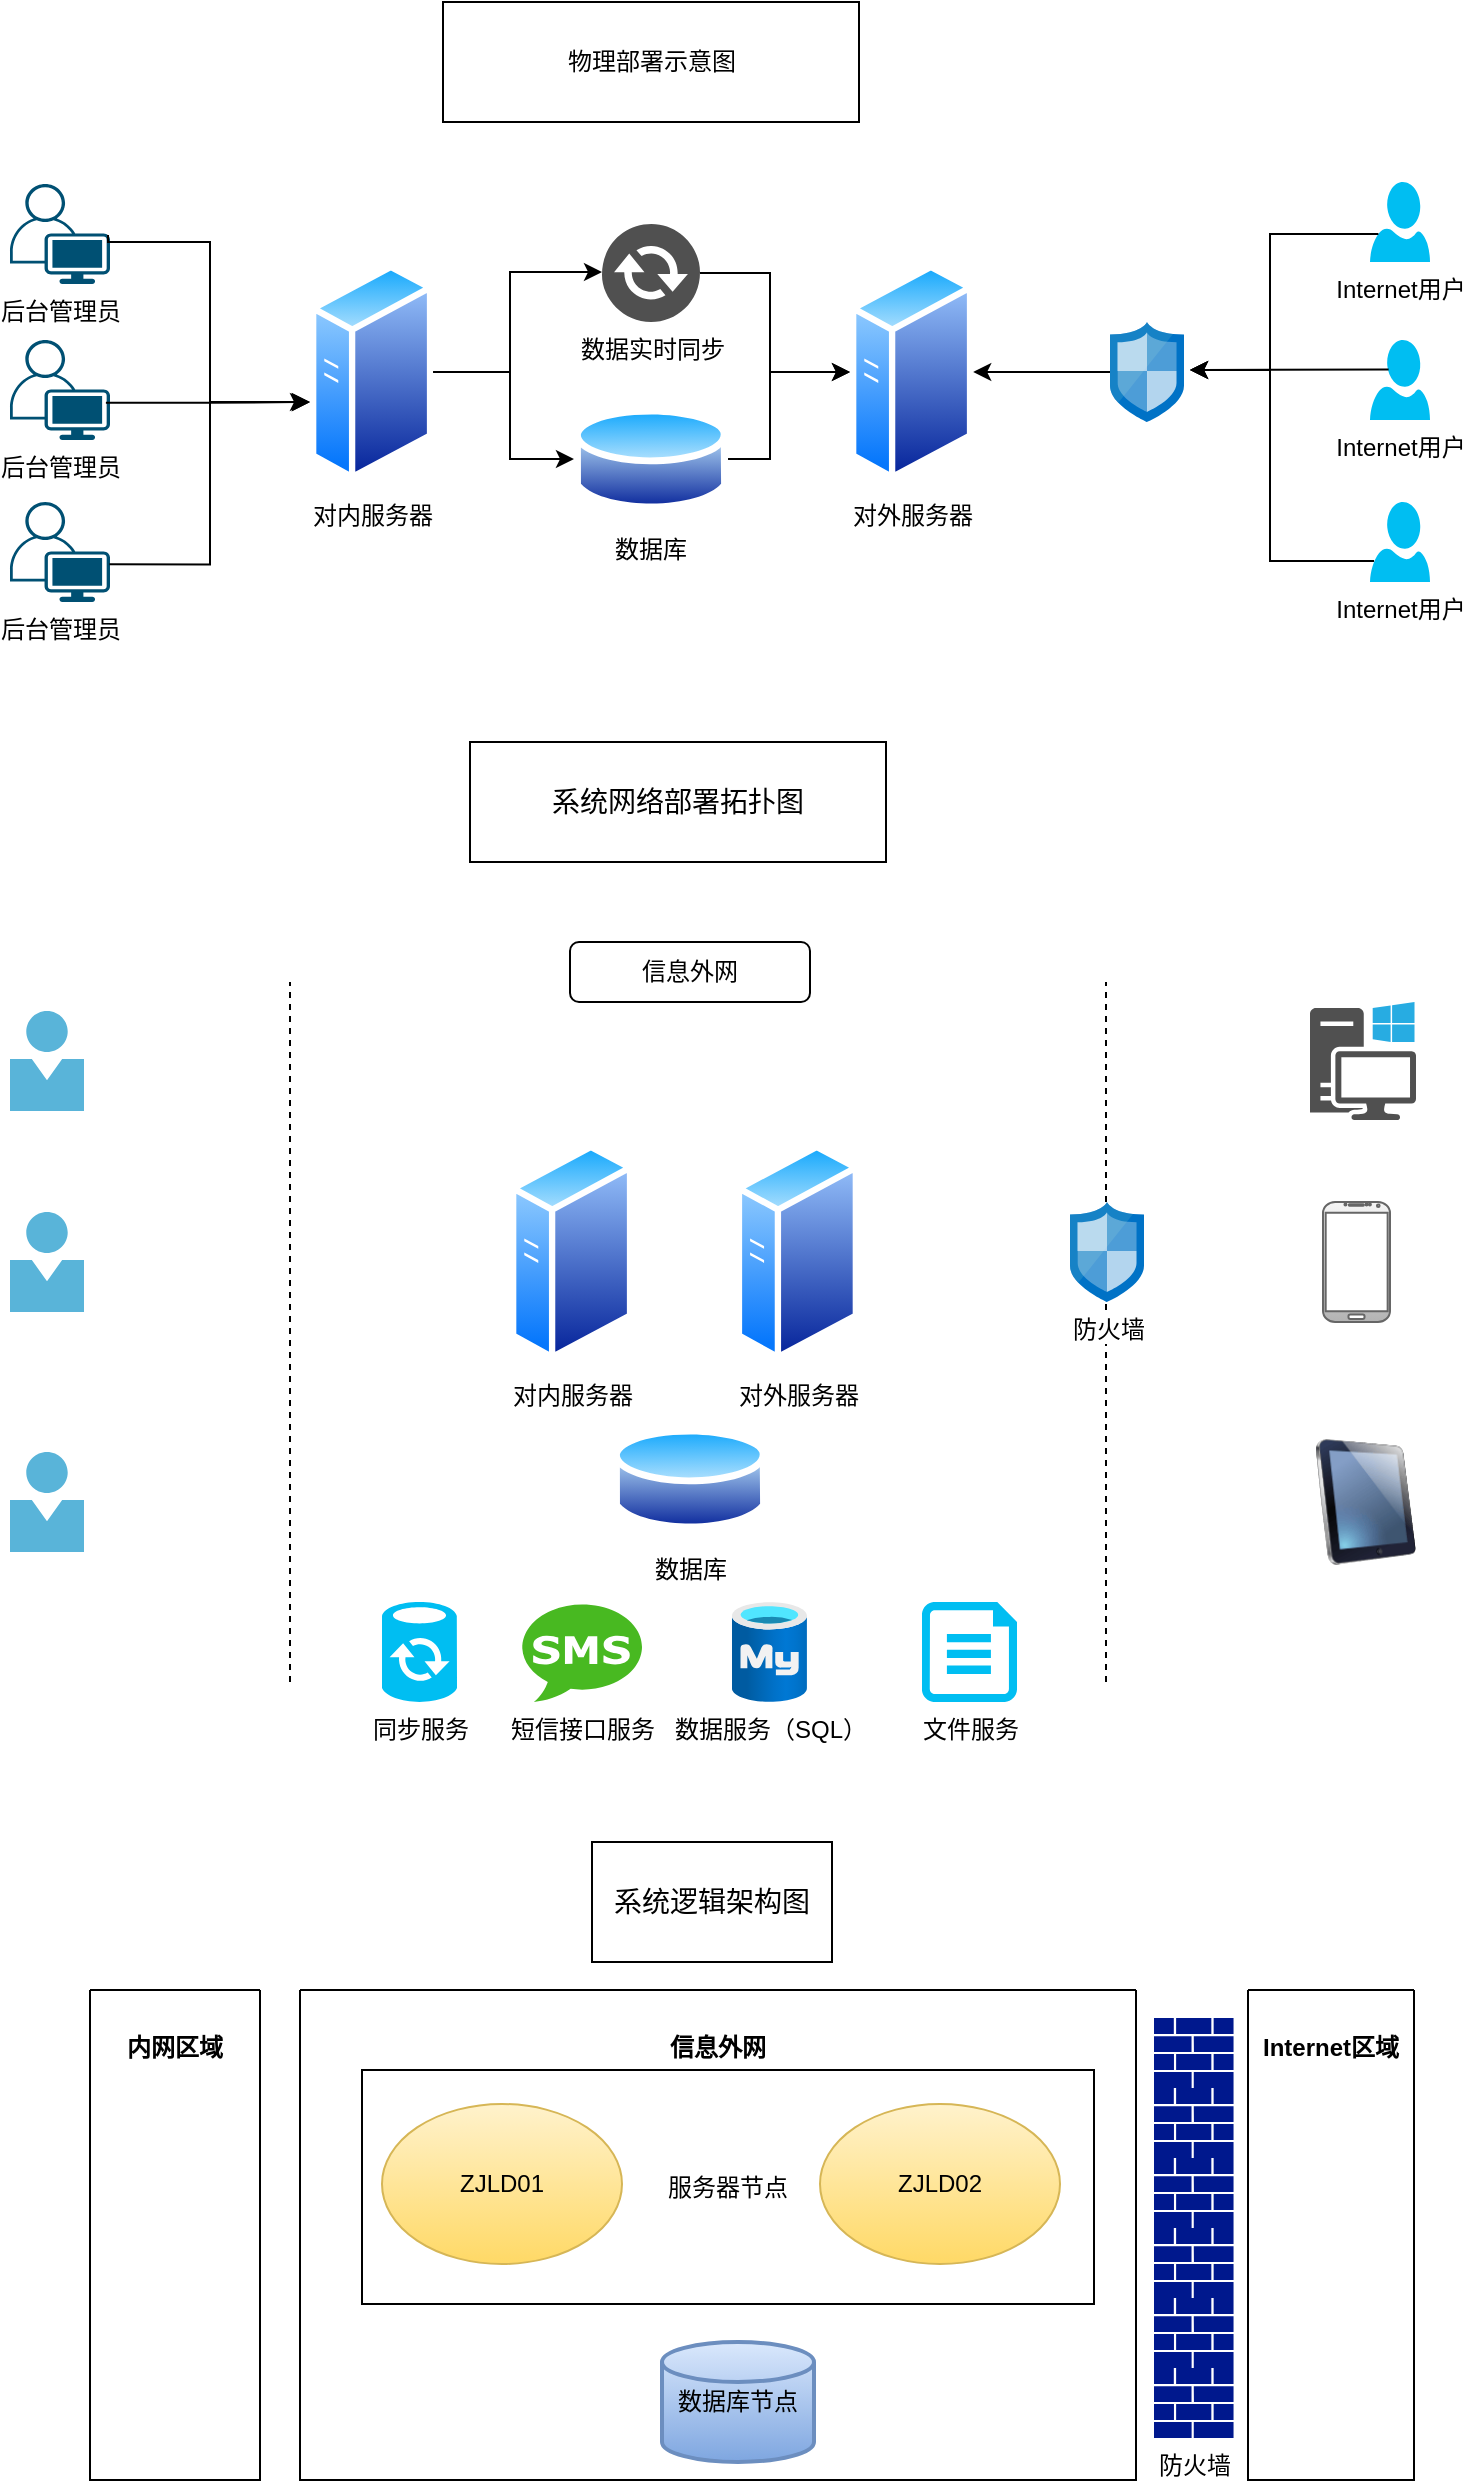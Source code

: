 <mxfile version="14.8.0" type="github">
  <diagram id="kgpKYQtTHZ0yAKxKKP6v" name="Page-1">
    <mxGraphModel dx="979" dy="663" grid="0" gridSize="10" guides="1" tooltips="1" connect="1" arrows="1" fold="1" page="1" pageScale="1" pageWidth="850" pageHeight="2000" math="0" shadow="0">
      <root>
        <mxCell id="0" />
        <mxCell id="1" parent="0" />
        <mxCell id="s7q1iQiimUw_lfilPfTR-3" value="对内服务器" style="aspect=fixed;perimeter=ellipsePerimeter;html=1;align=center;shadow=0;dashed=0;spacingTop=3;image;image=img/lib/active_directory/generic_server.svg;" parent="1" vertex="1">
          <mxGeometry x="230.0" y="180" width="61.6" height="110" as="geometry" />
        </mxCell>
        <mxCell id="s7q1iQiimUw_lfilPfTR-5" value="对外服务器" style="aspect=fixed;perimeter=ellipsePerimeter;html=1;align=center;shadow=0;dashed=0;spacingTop=3;image;image=img/lib/active_directory/generic_server.svg;" parent="1" vertex="1">
          <mxGeometry x="500" y="180" width="61.6" height="110" as="geometry" />
        </mxCell>
        <mxCell id="s7q1iQiimUw_lfilPfTR-9" value="" style="aspect=fixed;html=1;points=[];align=center;image;fontSize=12;image=img/lib/mscae/Network_Security_Groups_Classic.svg;" parent="1" vertex="1">
          <mxGeometry x="630" y="210" width="37" height="50" as="geometry" />
        </mxCell>
        <mxCell id="s7q1iQiimUw_lfilPfTR-12" value="后台管理员" style="points=[[0.35,0,0],[0.98,0.51,0],[1,0.71,0],[0.67,1,0],[0,0.795,0],[0,0.65,0]];verticalLabelPosition=bottom;html=1;verticalAlign=top;aspect=fixed;align=center;pointerEvents=1;shape=mxgraph.cisco19.user;fillColor=#005073;strokeColor=none;" parent="1" vertex="1">
          <mxGeometry x="80" y="219" width="50" height="50" as="geometry" />
        </mxCell>
        <mxCell id="s7q1iQiimUw_lfilPfTR-13" value="后台管理员" style="points=[[0.35,0,0],[0.98,0.51,0],[1,0.71,0],[0.67,1,0],[0,0.795,0],[0,0.65,0]];verticalLabelPosition=bottom;html=1;verticalAlign=top;aspect=fixed;align=center;pointerEvents=1;shape=mxgraph.cisco19.user;fillColor=#005073;strokeColor=none;" parent="1" vertex="1">
          <mxGeometry x="80" y="141" width="50" height="50" as="geometry" />
        </mxCell>
        <mxCell id="s7q1iQiimUw_lfilPfTR-14" value="Internet用户" style="verticalLabelPosition=bottom;html=1;verticalAlign=top;align=center;strokeColor=none;fillColor=#00BEF2;shape=mxgraph.azure.user;" parent="1" vertex="1">
          <mxGeometry x="760" y="140" width="30" height="40" as="geometry" />
        </mxCell>
        <mxCell id="s7q1iQiimUw_lfilPfTR-17" value="Internet用户" style="verticalLabelPosition=bottom;html=1;verticalAlign=top;align=center;strokeColor=none;fillColor=#00BEF2;shape=mxgraph.azure.user;" parent="1" vertex="1">
          <mxGeometry x="760" y="219" width="30" height="40" as="geometry" />
        </mxCell>
        <mxCell id="s7q1iQiimUw_lfilPfTR-18" value="Internet用户" style="verticalLabelPosition=bottom;html=1;verticalAlign=top;align=center;strokeColor=none;fillColor=#00BEF2;shape=mxgraph.azure.user;" parent="1" vertex="1">
          <mxGeometry x="760" y="300" width="30" height="40" as="geometry" />
        </mxCell>
        <mxCell id="s7q1iQiimUw_lfilPfTR-21" value="后台管理员" style="points=[[0.35,0,0],[0.98,0.51,0],[1,0.71,0],[0.67,1,0],[0,0.795,0],[0,0.65,0]];verticalLabelPosition=bottom;html=1;verticalAlign=top;aspect=fixed;align=center;pointerEvents=1;shape=mxgraph.cisco19.user;fillColor=#005073;strokeColor=none;" parent="1" vertex="1">
          <mxGeometry x="80" y="300" width="50" height="50" as="geometry" />
        </mxCell>
        <mxCell id="s7q1iQiimUw_lfilPfTR-23" value="数据库" style="aspect=fixed;perimeter=ellipsePerimeter;html=1;align=center;shadow=0;dashed=0;spacingTop=3;image;image=img/lib/active_directory/database.svg;" parent="1" vertex="1">
          <mxGeometry x="361.98" y="250" width="77.03" height="57" as="geometry" />
        </mxCell>
        <mxCell id="s7q1iQiimUw_lfilPfTR-26" value="数据实时同步" style="pointerEvents=1;shadow=0;dashed=0;html=1;strokeColor=none;fillColor=#505050;labelPosition=center;verticalLabelPosition=bottom;verticalAlign=top;outlineConnect=0;align=center;shape=mxgraph.office.communications.exchange_active_sync;" parent="1" vertex="1">
          <mxGeometry x="376" y="161" width="49" height="49" as="geometry" />
        </mxCell>
        <mxCell id="s7q1iQiimUw_lfilPfTR-27" value="" style="edgeStyle=orthogonalEdgeStyle;rounded=0;orthogonalLoop=1;jettySize=auto;html=1;exitX=1;exitY=0.5;exitDx=0;exitDy=0;" parent="1" source="s7q1iQiimUw_lfilPfTR-3" target="s7q1iQiimUw_lfilPfTR-26" edge="1">
          <mxGeometry relative="1" as="geometry">
            <mxPoint x="475" y="-60" as="sourcePoint" />
            <mxPoint x="370" y="186" as="targetPoint" />
            <Array as="points">
              <mxPoint x="330" y="235" />
              <mxPoint x="330" y="185" />
            </Array>
          </mxGeometry>
        </mxCell>
        <mxCell id="s7q1iQiimUw_lfilPfTR-28" value="" style="edgeStyle=orthogonalEdgeStyle;rounded=0;orthogonalLoop=1;jettySize=auto;html=1;entryX=0;entryY=0.5;entryDx=0;entryDy=0;" parent="1" source="s7q1iQiimUw_lfilPfTR-26" target="s7q1iQiimUw_lfilPfTR-5" edge="1">
          <mxGeometry relative="1" as="geometry">
            <mxPoint x="284.286" y="195.552" as="sourcePoint" />
            <mxPoint x="386" y="195.5" as="targetPoint" />
            <Array as="points">
              <mxPoint x="460" y="185" />
              <mxPoint x="460" y="235" />
            </Array>
          </mxGeometry>
        </mxCell>
        <mxCell id="s7q1iQiimUw_lfilPfTR-29" value="" style="edgeStyle=orthogonalEdgeStyle;rounded=0;orthogonalLoop=1;jettySize=auto;html=1;exitX=1;exitY=0.5;exitDx=0;exitDy=0;entryX=0;entryY=0.5;entryDx=0;entryDy=0;" parent="1" source="s7q1iQiimUw_lfilPfTR-3" target="s7q1iQiimUw_lfilPfTR-23" edge="1">
          <mxGeometry relative="1" as="geometry">
            <mxPoint x="301.6" y="245" as="sourcePoint" />
            <mxPoint x="370" y="280" as="targetPoint" />
            <Array as="points">
              <mxPoint x="330" y="235" />
              <mxPoint x="330" y="278" />
            </Array>
          </mxGeometry>
        </mxCell>
        <mxCell id="s7q1iQiimUw_lfilPfTR-30" value="" style="edgeStyle=orthogonalEdgeStyle;rounded=0;orthogonalLoop=1;jettySize=auto;html=1;exitX=1;exitY=0.5;exitDx=0;exitDy=0;" parent="1" source="s7q1iQiimUw_lfilPfTR-23" edge="1">
          <mxGeometry relative="1" as="geometry">
            <mxPoint x="470" y="300" as="sourcePoint" />
            <mxPoint x="500" y="235" as="targetPoint" />
            <Array as="points">
              <mxPoint x="460" y="278" />
              <mxPoint x="460" y="235" />
              <mxPoint x="480" y="235" />
            </Array>
          </mxGeometry>
        </mxCell>
        <mxCell id="s7q1iQiimUw_lfilPfTR-31" style="edgeStyle=orthogonalEdgeStyle;rounded=0;orthogonalLoop=1;jettySize=auto;html=1;exitX=0.98;exitY=0.51;exitDx=0;exitDy=0;exitPerimeter=0;" parent="1" source="s7q1iQiimUw_lfilPfTR-13" edge="1">
          <mxGeometry relative="1" as="geometry">
            <Array as="points">
              <mxPoint x="129" y="170" />
              <mxPoint x="180" y="170" />
              <mxPoint x="180" y="250" />
            </Array>
            <mxPoint x="170" y="170" as="sourcePoint" />
            <mxPoint x="230" y="250" as="targetPoint" />
          </mxGeometry>
        </mxCell>
        <mxCell id="s7q1iQiimUw_lfilPfTR-33" style="edgeStyle=orthogonalEdgeStyle;rounded=0;orthogonalLoop=1;jettySize=auto;html=1;exitX=0.994;exitY=0.623;exitDx=0;exitDy=0;exitPerimeter=0;" parent="1" source="s7q1iQiimUw_lfilPfTR-21" edge="1">
          <mxGeometry relative="1" as="geometry">
            <Array as="points">
              <mxPoint x="180" y="331" />
              <mxPoint x="180" y="250" />
            </Array>
            <mxPoint x="139" y="176.5" as="sourcePoint" />
            <mxPoint x="229" y="250" as="targetPoint" />
          </mxGeometry>
        </mxCell>
        <mxCell id="s7q1iQiimUw_lfilPfTR-35" value="" style="edgeStyle=orthogonalEdgeStyle;rounded=0;orthogonalLoop=1;jettySize=auto;html=1;exitX=0.959;exitY=0.608;exitDx=0;exitDy=0;exitPerimeter=0;" parent="1" edge="1">
          <mxGeometry relative="1" as="geometry">
            <mxPoint x="127.95" y="250.4" as="sourcePoint" />
            <mxPoint x="230" y="250" as="targetPoint" />
            <Array as="points">
              <mxPoint x="179" y="250" />
              <mxPoint x="210" y="250" />
            </Array>
          </mxGeometry>
        </mxCell>
        <mxCell id="s7q1iQiimUw_lfilPfTR-36" value="" style="edgeStyle=orthogonalEdgeStyle;rounded=0;orthogonalLoop=1;jettySize=auto;html=1;entryX=1;entryY=0.5;entryDx=0;entryDy=0;" parent="1" source="s7q1iQiimUw_lfilPfTR-9" target="s7q1iQiimUw_lfilPfTR-5" edge="1">
          <mxGeometry relative="1" as="geometry">
            <mxPoint x="659.999" y="100" as="sourcePoint" />
            <mxPoint x="659.999" y="130" as="targetPoint" />
          </mxGeometry>
        </mxCell>
        <mxCell id="s7q1iQiimUw_lfilPfTR-37" value="" style="edgeStyle=orthogonalEdgeStyle;rounded=0;orthogonalLoop=1;jettySize=auto;html=1;exitX=0.31;exitY=0.368;exitDx=0;exitDy=0;exitPerimeter=0;" parent="1" source="s7q1iQiimUw_lfilPfTR-17" edge="1">
          <mxGeometry relative="1" as="geometry">
            <mxPoint x="768" y="234" as="sourcePoint" />
            <mxPoint x="670" y="234" as="targetPoint" />
            <Array as="points">
              <mxPoint x="768" y="234" />
            </Array>
          </mxGeometry>
        </mxCell>
        <mxCell id="s7q1iQiimUw_lfilPfTR-40" value="" style="edgeStyle=orthogonalEdgeStyle;rounded=0;orthogonalLoop=1;jettySize=auto;html=1;exitX=0.14;exitY=0.65;exitDx=0;exitDy=0;exitPerimeter=0;" parent="1" source="s7q1iQiimUw_lfilPfTR-14" edge="1">
          <mxGeometry relative="1" as="geometry">
            <mxPoint x="728.4" y="234.41" as="sourcePoint" />
            <mxPoint x="670" y="234" as="targetPoint" />
            <Array as="points">
              <mxPoint x="710" y="166" />
              <mxPoint x="710" y="234" />
            </Array>
          </mxGeometry>
        </mxCell>
        <mxCell id="s7q1iQiimUw_lfilPfTR-41" value="" style="edgeStyle=orthogonalEdgeStyle;rounded=0;orthogonalLoop=1;jettySize=auto;html=1;exitX=0.068;exitY=0.738;exitDx=0;exitDy=0;exitPerimeter=0;" parent="1" source="s7q1iQiimUw_lfilPfTR-18" edge="1">
          <mxGeometry relative="1" as="geometry">
            <mxPoint x="754.2" y="330" as="sourcePoint" />
            <mxPoint x="670" y="234" as="targetPoint" />
            <Array as="points">
              <mxPoint x="710" y="330" />
              <mxPoint x="710" y="234" />
            </Array>
          </mxGeometry>
        </mxCell>
        <mxCell id="s7q1iQiimUw_lfilPfTR-42" value="物理部署示意图" style="rounded=0;whiteSpace=wrap;html=1;" parent="1" vertex="1">
          <mxGeometry x="296.5" y="50" width="208" height="60" as="geometry" />
        </mxCell>
        <mxCell id="FpVBXP-lCSZ8s1tCgsxA-1" value="对内服务器" style="aspect=fixed;perimeter=ellipsePerimeter;html=1;align=center;shadow=0;dashed=0;spacingTop=3;image;image=img/lib/active_directory/generic_server.svg;" vertex="1" parent="1">
          <mxGeometry x="330" y="620" width="61.6" height="110" as="geometry" />
        </mxCell>
        <mxCell id="FpVBXP-lCSZ8s1tCgsxA-2" value="&lt;p class=&quot;MsoNormal&quot;&gt;&lt;span style=&quot;font-size: 10.5pt&quot;&gt;&lt;font face=&quot;宋体&quot;&gt;系统网络部署拓扑图&lt;/font&gt;&lt;/span&gt;&lt;/p&gt;" style="rounded=0;whiteSpace=wrap;html=1;" vertex="1" parent="1">
          <mxGeometry x="310" y="420" width="208" height="60" as="geometry" />
        </mxCell>
        <mxCell id="FpVBXP-lCSZ8s1tCgsxA-3" value="数据库" style="aspect=fixed;perimeter=ellipsePerimeter;html=1;align=center;shadow=0;dashed=0;spacingTop=3;image;image=img/lib/active_directory/database.svg;" vertex="1" parent="1">
          <mxGeometry x="381.48" y="760" width="77.03" height="57" as="geometry" />
        </mxCell>
        <mxCell id="FpVBXP-lCSZ8s1tCgsxA-4" value="对外服务器" style="aspect=fixed;perimeter=ellipsePerimeter;html=1;align=center;shadow=0;dashed=0;spacingTop=3;image;image=img/lib/active_directory/generic_server.svg;" vertex="1" parent="1">
          <mxGeometry x="442.9" y="620" width="61.6" height="110" as="geometry" />
        </mxCell>
        <mxCell id="FpVBXP-lCSZ8s1tCgsxA-6" value="信息外网" style="rounded=1;whiteSpace=wrap;html=1;" vertex="1" parent="1">
          <mxGeometry x="360" y="520" width="120" height="30" as="geometry" />
        </mxCell>
        <mxCell id="FpVBXP-lCSZ8s1tCgsxA-9" value="" style="pointerEvents=1;shadow=0;dashed=0;html=1;strokeColor=none;fillColor=#505050;labelPosition=center;verticalLabelPosition=bottom;verticalAlign=top;outlineConnect=0;align=center;shape=mxgraph.office.devices.workstation_pc;" vertex="1" parent="1">
          <mxGeometry x="730" y="550" width="53" height="59" as="geometry" />
        </mxCell>
        <mxCell id="FpVBXP-lCSZ8s1tCgsxA-10" value="" style="verticalLabelPosition=bottom;verticalAlign=top;html=1;shadow=0;dashed=0;strokeWidth=1;shape=mxgraph.android.phone2;strokeColor=#666666;fillColor=#f5f5f5;gradientColor=#b3b3b3;" vertex="1" parent="1">
          <mxGeometry x="736.5" y="650" width="33.5" height="60" as="geometry" />
        </mxCell>
        <mxCell id="FpVBXP-lCSZ8s1tCgsxA-11" value="" style="image;html=1;image=img/lib/clip_art/computers/iPad_128x128.png" vertex="1" parent="1">
          <mxGeometry x="733" y="760" width="50" height="80" as="geometry" />
        </mxCell>
        <mxCell id="FpVBXP-lCSZ8s1tCgsxA-12" value="" style="endArrow=none;dashed=1;html=1;" edge="1" parent="1">
          <mxGeometry width="50" height="50" relative="1" as="geometry">
            <mxPoint x="628" y="890" as="sourcePoint" />
            <mxPoint x="628" y="540" as="targetPoint" />
          </mxGeometry>
        </mxCell>
        <mxCell id="FpVBXP-lCSZ8s1tCgsxA-8" value="防火墙" style="aspect=fixed;html=1;points=[];align=center;image;fontSize=12;image=img/lib/mscae/Network_Security_Groups_Classic.svg;" vertex="1" parent="1">
          <mxGeometry x="610" y="650" width="37" height="50" as="geometry" />
        </mxCell>
        <mxCell id="FpVBXP-lCSZ8s1tCgsxA-13" value="" style="endArrow=none;dashed=1;html=1;" edge="1" parent="1">
          <mxGeometry width="50" height="50" relative="1" as="geometry">
            <mxPoint x="220" y="890" as="sourcePoint" />
            <mxPoint x="220" y="540" as="targetPoint" />
          </mxGeometry>
        </mxCell>
        <mxCell id="FpVBXP-lCSZ8s1tCgsxA-14" value="同步服务&lt;br&gt;" style="verticalLabelPosition=bottom;html=1;verticalAlign=top;align=center;strokeColor=none;fillColor=#00BEF2;shape=mxgraph.azure.sql_datasync;" vertex="1" parent="1">
          <mxGeometry x="266" y="850" width="37.5" height="50" as="geometry" />
        </mxCell>
        <mxCell id="FpVBXP-lCSZ8s1tCgsxA-15" value="短信接口服务" style="dashed=0;outlineConnect=0;html=1;align=center;labelPosition=center;verticalLabelPosition=bottom;verticalAlign=top;shape=mxgraph.weblogos.sms;fillColor=#48B921;strokeColor=none" vertex="1" parent="1">
          <mxGeometry x="336" y="850" width="60" height="50" as="geometry" />
        </mxCell>
        <mxCell id="FpVBXP-lCSZ8s1tCgsxA-16" value="数据服务（SQL）" style="aspect=fixed;html=1;points=[];align=center;image;fontSize=12;image=img/lib/azure2/databases/Azure_Database_MySQL_Server.svg;" vertex="1" parent="1">
          <mxGeometry x="440.95" y="850" width="37.5" height="50" as="geometry" />
        </mxCell>
        <mxCell id="FpVBXP-lCSZ8s1tCgsxA-17" value="文件服务" style="verticalLabelPosition=bottom;html=1;verticalAlign=top;align=center;strokeColor=none;fillColor=#00BEF2;shape=mxgraph.azure.cloud_services_configuration_file;pointerEvents=1;" vertex="1" parent="1">
          <mxGeometry x="536" y="850" width="47.5" height="50" as="geometry" />
        </mxCell>
        <mxCell id="FpVBXP-lCSZ8s1tCgsxA-18" value="" style="aspect=fixed;html=1;points=[];align=center;image;fontSize=12;image=img/lib/mscae/Person.svg;" vertex="1" parent="1">
          <mxGeometry x="80" y="554.5" width="37" height="50" as="geometry" />
        </mxCell>
        <mxCell id="FpVBXP-lCSZ8s1tCgsxA-19" value="" style="aspect=fixed;html=1;points=[];align=center;image;fontSize=12;image=img/lib/mscae/Person.svg;" vertex="1" parent="1">
          <mxGeometry x="80" y="655" width="37" height="50" as="geometry" />
        </mxCell>
        <mxCell id="FpVBXP-lCSZ8s1tCgsxA-20" value="" style="aspect=fixed;html=1;points=[];align=center;image;fontSize=12;image=img/lib/mscae/Person.svg;" vertex="1" parent="1">
          <mxGeometry x="80" y="775" width="37" height="50" as="geometry" />
        </mxCell>
        <mxCell id="FpVBXP-lCSZ8s1tCgsxA-21" value="&#xa;&#xa;&#xa;&#xa;信息外网" style="swimlane;startSize=0;" vertex="1" parent="1">
          <mxGeometry x="225" y="1044" width="418" height="245" as="geometry" />
        </mxCell>
        <mxCell id="FpVBXP-lCSZ8s1tCgsxA-39" value="服务器节点" style="rounded=0;whiteSpace=wrap;html=1;" vertex="1" parent="FpVBXP-lCSZ8s1tCgsxA-21">
          <mxGeometry x="31" y="40" width="366" height="117" as="geometry" />
        </mxCell>
        <mxCell id="FpVBXP-lCSZ8s1tCgsxA-22" value="ZJLD02" style="ellipse;whiteSpace=wrap;html=1;gradientColor=#ffd966;fillColor=#fff2cc;strokeColor=#d6b656;" vertex="1" parent="FpVBXP-lCSZ8s1tCgsxA-21">
          <mxGeometry x="260" y="57" width="120" height="80" as="geometry" />
        </mxCell>
        <mxCell id="FpVBXP-lCSZ8s1tCgsxA-24" value="ZJLD01" style="ellipse;whiteSpace=wrap;html=1;gradientColor=#ffd966;fillColor=#fff2cc;strokeColor=#d6b656;" vertex="1" parent="FpVBXP-lCSZ8s1tCgsxA-21">
          <mxGeometry x="41" y="57" width="120" height="80" as="geometry" />
        </mxCell>
        <mxCell id="FpVBXP-lCSZ8s1tCgsxA-35" value="数据库节点" style="strokeWidth=2;html=1;shape=mxgraph.flowchart.database;whiteSpace=wrap;gradientColor=#7ea6e0;fillColor=#dae8fc;strokeColor=#6c8ebf;" vertex="1" parent="FpVBXP-lCSZ8s1tCgsxA-21">
          <mxGeometry x="181" y="176" width="76" height="60" as="geometry" />
        </mxCell>
        <mxCell id="FpVBXP-lCSZ8s1tCgsxA-25" value="&#xa;&#xa;&#xa;&#xa;内网区域" style="swimlane;startSize=0;" vertex="1" parent="1">
          <mxGeometry x="120" y="1044" width="85" height="245" as="geometry" />
        </mxCell>
        <mxCell id="FpVBXP-lCSZ8s1tCgsxA-26" value="&#xa;&#xa;&#xa;&#xa;Internet区域" style="swimlane;startSize=0;" vertex="1" parent="1">
          <mxGeometry x="699" y="1044" width="83" height="245" as="geometry" />
        </mxCell>
        <mxCell id="FpVBXP-lCSZ8s1tCgsxA-27" value="&lt;p class=&quot;MsoNormal&quot;&gt;&lt;span style=&quot;font-size: 10.5pt&quot;&gt;&lt;font face=&quot;宋体&quot;&gt;系统逻辑架构图&lt;/font&gt;&lt;/span&gt;&lt;/p&gt;" style="rounded=0;whiteSpace=wrap;html=1;" vertex="1" parent="1">
          <mxGeometry x="371" y="970" width="120" height="60" as="geometry" />
        </mxCell>
        <mxCell id="FpVBXP-lCSZ8s1tCgsxA-34" value="" style="group" vertex="1" connectable="0" parent="1">
          <mxGeometry x="652" y="1058" width="39.77" height="210" as="geometry" />
        </mxCell>
        <mxCell id="FpVBXP-lCSZ8s1tCgsxA-28" value="" style="aspect=fixed;pointerEvents=1;shadow=0;dashed=0;html=1;strokeColor=none;labelPosition=center;verticalLabelPosition=bottom;verticalAlign=top;align=center;fillColor=#00188D;shape=mxgraph.mscae.enterprise.firewall" vertex="1" parent="FpVBXP-lCSZ8s1tCgsxA-34">
          <mxGeometry width="39.77" height="35" as="geometry" />
        </mxCell>
        <mxCell id="FpVBXP-lCSZ8s1tCgsxA-29" value="" style="aspect=fixed;pointerEvents=1;shadow=0;dashed=0;html=1;strokeColor=none;labelPosition=center;verticalLabelPosition=bottom;verticalAlign=top;align=center;fillColor=#00188D;shape=mxgraph.mscae.enterprise.firewall" vertex="1" parent="FpVBXP-lCSZ8s1tCgsxA-34">
          <mxGeometry y="35" width="39.77" height="35" as="geometry" />
        </mxCell>
        <mxCell id="FpVBXP-lCSZ8s1tCgsxA-30" value="" style="aspect=fixed;pointerEvents=1;shadow=0;dashed=0;html=1;strokeColor=none;labelPosition=center;verticalLabelPosition=bottom;verticalAlign=top;align=center;fillColor=#00188D;shape=mxgraph.mscae.enterprise.firewall" vertex="1" parent="FpVBXP-lCSZ8s1tCgsxA-34">
          <mxGeometry y="70" width="39.77" height="35" as="geometry" />
        </mxCell>
        <mxCell id="FpVBXP-lCSZ8s1tCgsxA-31" value="" style="aspect=fixed;pointerEvents=1;shadow=0;dashed=0;html=1;strokeColor=none;labelPosition=center;verticalLabelPosition=bottom;verticalAlign=top;align=center;fillColor=#00188D;shape=mxgraph.mscae.enterprise.firewall" vertex="1" parent="FpVBXP-lCSZ8s1tCgsxA-34">
          <mxGeometry y="105" width="39.77" height="35" as="geometry" />
        </mxCell>
        <mxCell id="FpVBXP-lCSZ8s1tCgsxA-32" value="" style="aspect=fixed;pointerEvents=1;shadow=0;dashed=0;html=1;strokeColor=none;labelPosition=center;verticalLabelPosition=bottom;verticalAlign=top;align=center;fillColor=#00188D;shape=mxgraph.mscae.enterprise.firewall" vertex="1" parent="FpVBXP-lCSZ8s1tCgsxA-34">
          <mxGeometry y="140" width="39.77" height="35" as="geometry" />
        </mxCell>
        <mxCell id="FpVBXP-lCSZ8s1tCgsxA-33" value="防火墙" style="aspect=fixed;pointerEvents=1;shadow=0;dashed=0;html=1;strokeColor=none;labelPosition=center;verticalLabelPosition=bottom;verticalAlign=top;align=center;fillColor=#00188D;shape=mxgraph.mscae.enterprise.firewall" vertex="1" parent="FpVBXP-lCSZ8s1tCgsxA-34">
          <mxGeometry y="175" width="39.77" height="35" as="geometry" />
        </mxCell>
      </root>
    </mxGraphModel>
  </diagram>
</mxfile>
